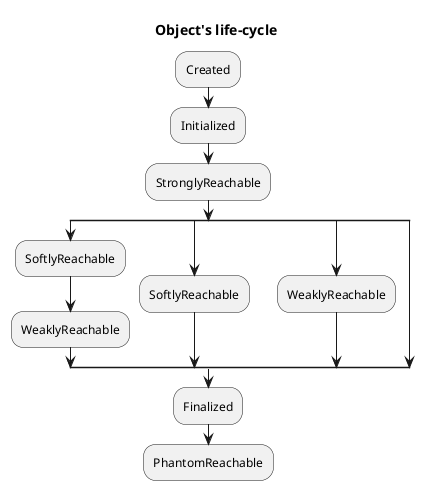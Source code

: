 @startuml
'skinparam nodesep 10
'skinparam ranksep 20
'skinparam linetype ortho

title
	Object's life-cycle
endtitle

:Created;
:Initialized;
:StronglyReachable;
split
	:SoftlyReachable;
	:WeaklyReachable;
split again
	:SoftlyReachable;
split again
	:WeaklyReachable;
split again
end split
:Finalized;
:PhantomReachable;

@enduml